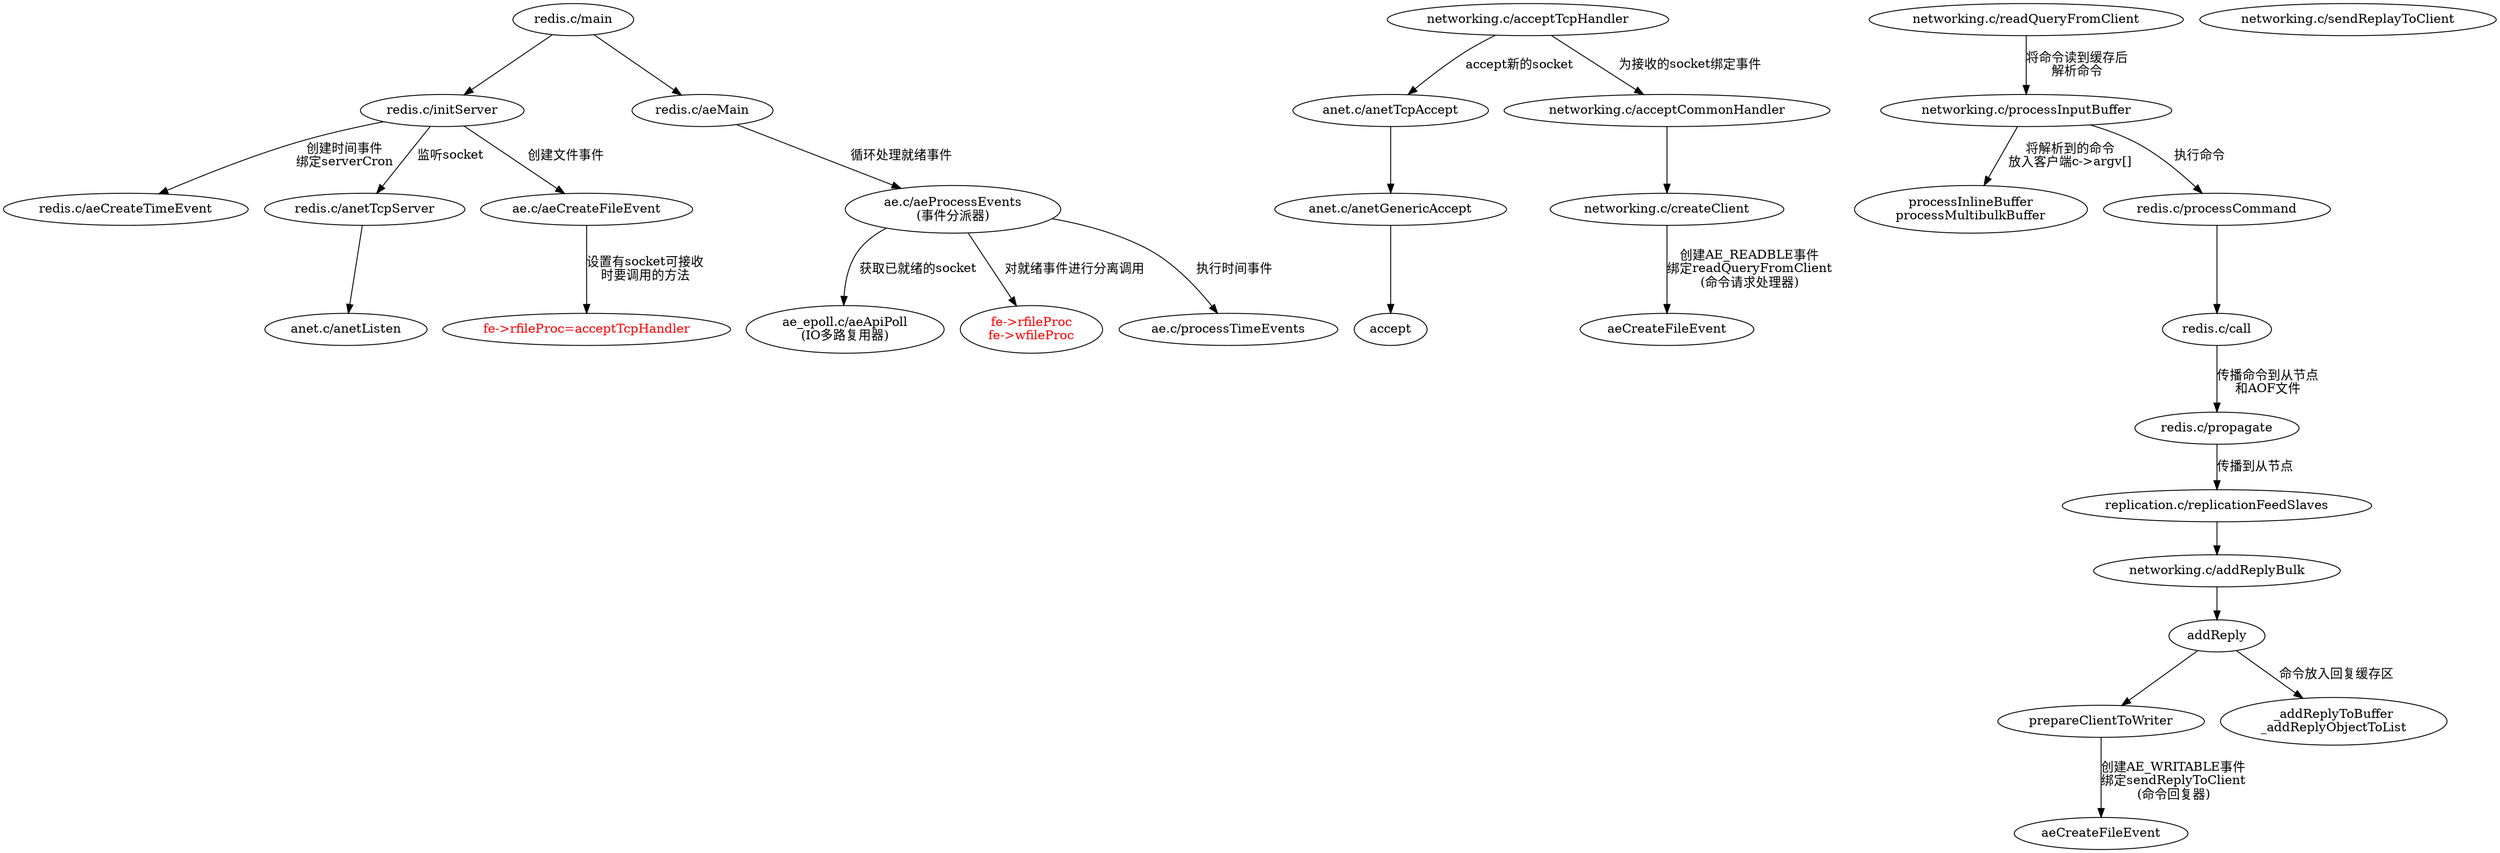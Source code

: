 digraph redis{

	redis[label="redis.c/main"];
	//初始化服务器
    initServer[label="redis.c/initServer"];
	aeCreateTimeEvent[label="redis.c/aeCreateTimeEvent"];
	anetTcpServer[label="redis.c/anetTcpServer"];
	anetListen[label="anet.c/anetListen"]; 
    initAcceptHandler[label="fe-\>rfileProc=acceptTcpHandler",fontcolor="red"];
	
    //关联时间事件
 	redis->initServer;  
	initServer->aeCreateTimeEvent[label="创建时间事件\n绑定serverCron"]; 

	 //监听socket
	initServer->anetTcpServer[label="监听socket"];
	anetTcpServer->anetListen; 
	aeCreateFileEvent[label="ae.c/aeCreateFileEvent"];	
	initServer->aeCreateFileEvent[label="创建文件事件"];		
	aeCreateFileEvent->initAcceptHandler[label="设置有socket可接收\n时要调用的方法"];
	
	//循环处理事件
	aeMain[label="redis.c/aeMain"];
	aeProcessEvents[label="ae.c/aeProcessEvents\n(事件分派器)"];
	redis->aeMain;
	aeMain->aeProcessEvents[label="循环处理就绪事件"];

	aeApiPoll[label="ae_epoll.c/aeApiPoll\n(IO多路复用器)"];
	fileProc[label="fe-\>rfileProc\nfe-\>wfileProc",fontcolor="red"];	
	processTimeEvents[label="ae.c/processTimeEvents"];
    aeProcessEvents->aeApiPoll[label="获取已就绪的socket"];
    aeProcessEvents->fileProc[label="对就绪事件进行分离调用"]; 	
	aeProcessEvents->processTimeEvents[label="执行时间事件"];	

	//接收客户端
	acceptTcpHandler[label="networking.c/acceptTcpHandler"];
	anetTcpAccept[label="anet.c/anetTcpAccept"];
	anetGenericAccept[label="anet.c/anetGenericAccept"];	
 	acceptTcpHandler->anetTcpAccept[label="accept新的socket"];
	anetTcpAccept->anetGenericAccept->accept;
	
	//接收完客户端后，为该socket绑定事件
	acceptCommonHandler[label="networking.c/acceptCommonHandler"];
	createClient[label="networking.c/createClient"];
	aeCreateFileEvent_1[label="aeCreateFileEvent"];
	acceptTcpHandler->acceptCommonHandler[label="为接收的socket绑定事件"];
	acceptCommonHandler->createClient;
	createClient->aeCreateFileEvent_1[label="创建AE_READBLE事件\n绑定readQueryFromClient\n(命令请求处理器)"];

	//命令请求处理器
	readQueryFromClient[label="networking.c/readQueryFromClient"]
	processInputBuffer[label="networking.c/processInputBuffer"];
	readQueryFromClient->processInputBuffer[label="将命令读到缓存后\n解析命令"];
	processInputBuffer->"processInlineBuffer\nprocessMultibulkBuffer"[label="将解析到的命令\n放入客户端c-\>argv\[\]"];
	
	//执行命令
	processCommand[label="redis.c/processCommand"];
	call[label="redis.c/call"];
	propagate[label="redis.c/propagate"];
	replicationFeedSlaves[label="replication.c/replicationFeedSlaves"];
	addReplyBulk[label="networking.c/addReplyBulk"];
	prepareClientToWriter[label="prepareClientToWriter"];
	aeCreateFileEvent_2[label="aeCreateFileEvent"];

	processInputBuffer->processCommand[label="执行命令"];
	processCommand->call[];
	call->propagate[label="传播命令到从节点\n和AOF文件"];		
	propagate->replicationFeedSlaves[label="传播到从节点"];
	replicationFeedSlaves->addReplyBulk;
	//addReplyBulk->addReplyLen;
	addReplyBulk->addReply;
	addReply->prepareClientToWriter;
    addReply->"_addReplyToBuffer\n_addReplyObjectToList"[label="命令放入回复缓存区"];
	prepareClientToWriter->aeCreateFileEvent_2[label="创建AE_WRITABLE事件\n绑定sendReplyToClient\n(命令回复器)"];

    
 	//命令回复器
	sendReplyToClient[label="networking.c/sendReplayToClient"];

}




